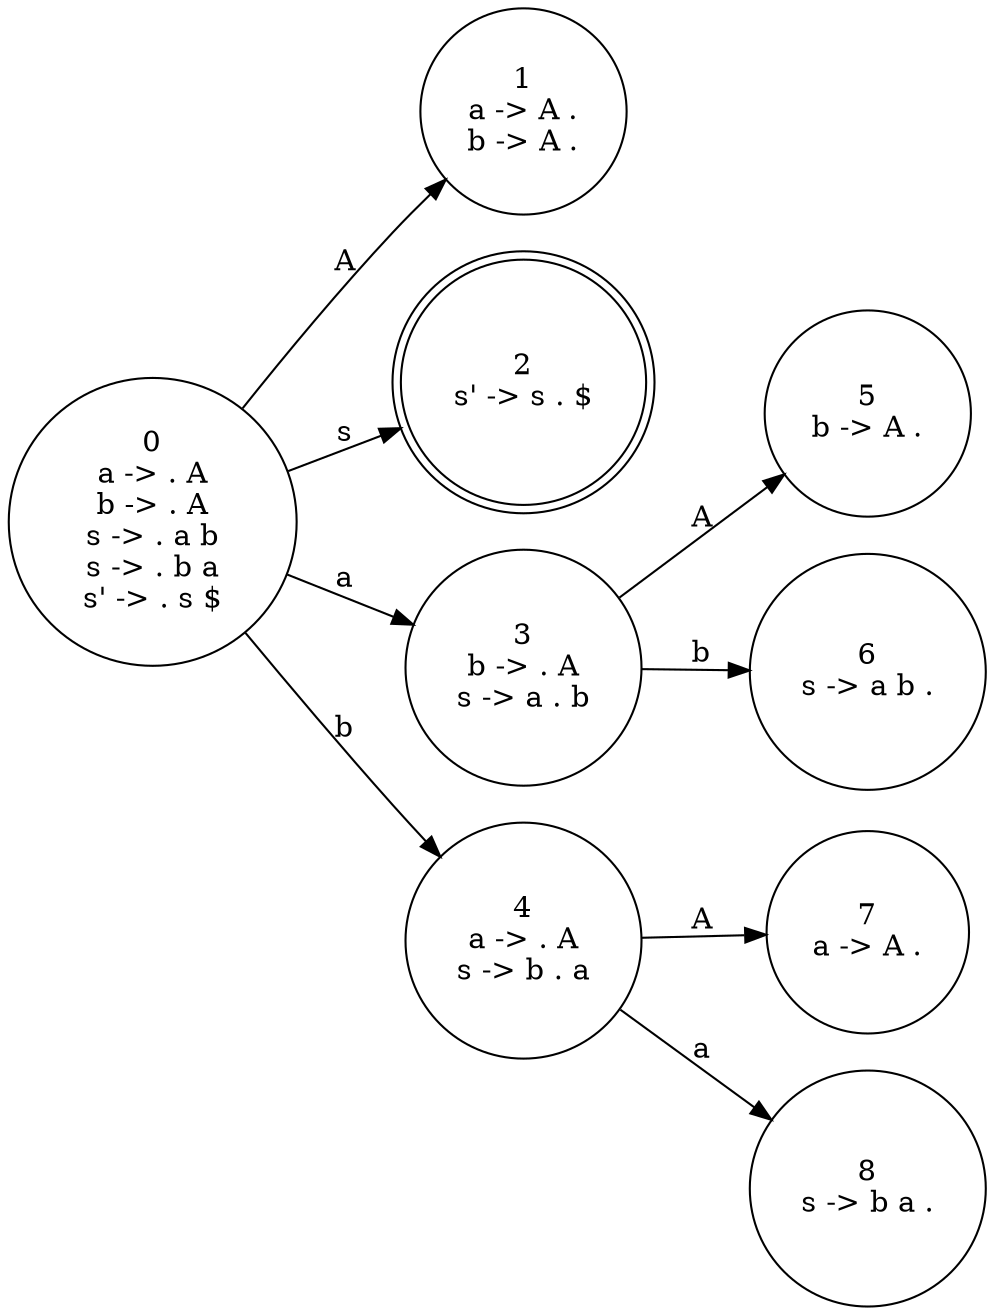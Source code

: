 // LR0
digraph {
	rankdir=LR
	0 [label="0
a -> . A
b -> . A
s -> . a b
s -> . b a
s' -> . s $" shape=circle]
	1 [label="1
a -> A .
b -> A ." shape=circle]
	0 -> 1 [label=A]
	2 [label="2
s' -> s . $" shape=doublecircle]
	0 -> 2 [label=s]
	3 [label="3
b -> . A
s -> a . b" shape=circle]
	5 [label="5
b -> A ." shape=circle]
	3 -> 5 [label=A]
	6 [label="6
s -> a b ." shape=circle]
	3 -> 6 [label=b]
	0 -> 3 [label=a]
	4 [label="4
a -> . A
s -> b . a" shape=circle]
	7 [label="7
a -> A ." shape=circle]
	4 -> 7 [label=A]
	8 [label="8
s -> b a ." shape=circle]
	4 -> 8 [label=a]
	0 -> 4 [label=b]
}

